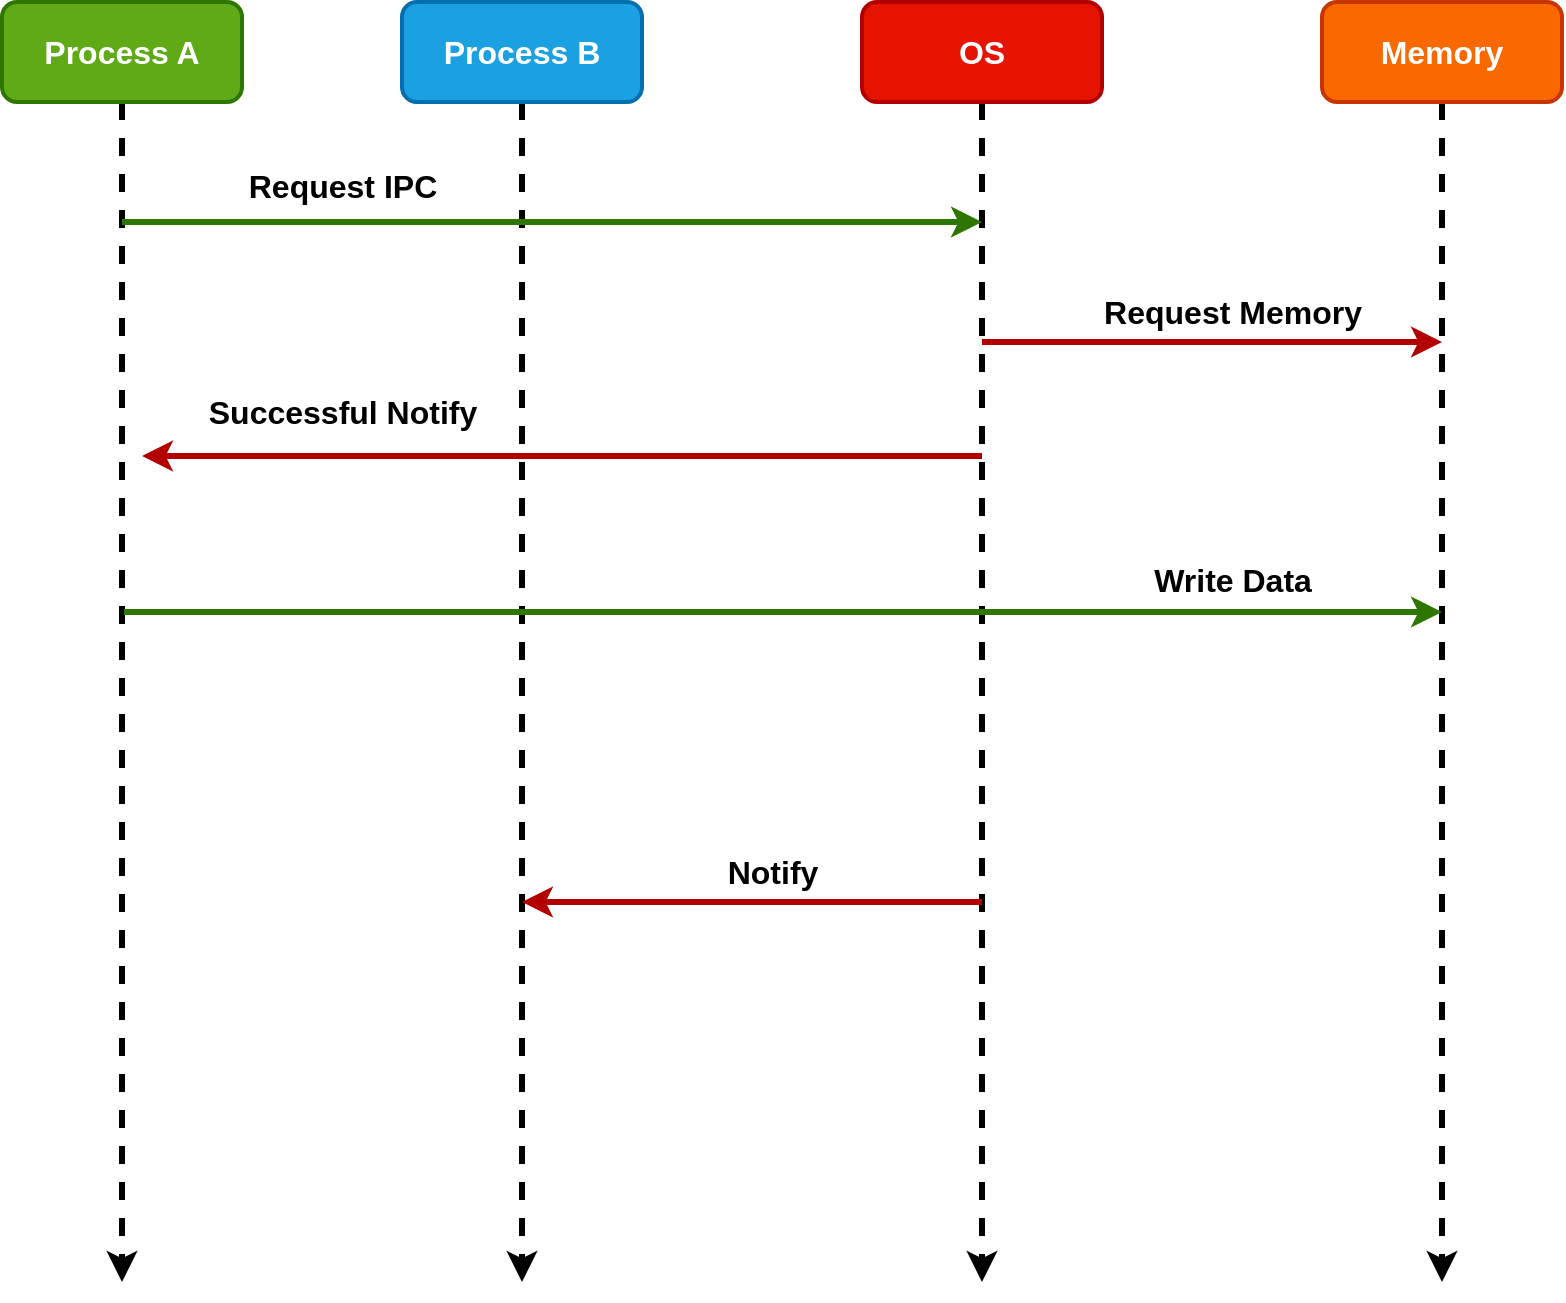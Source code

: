 <mxfile version="20.2.1" type="github">
  <diagram name="Page-1" id="74e2e168-ea6b-b213-b513-2b3c1d86103e">
    <mxGraphModel dx="1175" dy="798" grid="1" gridSize="10" guides="1" tooltips="1" connect="1" arrows="1" fold="1" page="1" pageScale="1" pageWidth="1100" pageHeight="850" background="none" math="0" shadow="0">
      <root>
        <mxCell id="0" />
        <mxCell id="1" parent="0" />
        <mxCell id="R8XW2edu5AEeeAmSSgoU-8" style="edgeStyle=orthogonalEdgeStyle;rounded=0;orthogonalLoop=1;jettySize=auto;html=1;fontSize=16;fontColor=#FFFFFF;strokeWidth=3;dashed=1;" edge="1" parent="1" source="R8XW2edu5AEeeAmSSgoU-2">
          <mxGeometry relative="1" as="geometry">
            <mxPoint x="160" y="800" as="targetPoint" />
          </mxGeometry>
        </mxCell>
        <mxCell id="R8XW2edu5AEeeAmSSgoU-2" value="&lt;font style=&quot;font-size: 16px;&quot;&gt;&lt;b&gt;Process A&lt;/b&gt;&lt;/font&gt;" style="rounded=1;whiteSpace=wrap;html=1;fillColor=#60a917;fontColor=#ffffff;strokeColor=#2D7600;strokeWidth=2;" vertex="1" parent="1">
          <mxGeometry x="100" y="160" width="120" height="50" as="geometry" />
        </mxCell>
        <mxCell id="R8XW2edu5AEeeAmSSgoU-10" style="edgeStyle=orthogonalEdgeStyle;rounded=0;orthogonalLoop=1;jettySize=auto;html=1;fontSize=16;fontColor=#FFFFFF;strokeWidth=3;dashed=1;" edge="1" parent="1" source="R8XW2edu5AEeeAmSSgoU-3">
          <mxGeometry relative="1" as="geometry">
            <mxPoint x="590" y="800" as="targetPoint" />
          </mxGeometry>
        </mxCell>
        <mxCell id="R8XW2edu5AEeeAmSSgoU-3" value="&lt;span style=&quot;font-size: 16px;&quot;&gt;&lt;span&gt;OS&lt;/span&gt;&lt;/span&gt;" style="rounded=1;whiteSpace=wrap;html=1;fillColor=#e51400;fontColor=#ffffff;strokeColor=#B20000;strokeWidth=2;fontStyle=1" vertex="1" parent="1">
          <mxGeometry x="530" y="160" width="120" height="50" as="geometry" />
        </mxCell>
        <mxCell id="R8XW2edu5AEeeAmSSgoU-11" style="edgeStyle=orthogonalEdgeStyle;rounded=0;orthogonalLoop=1;jettySize=auto;html=1;fontSize=16;fontColor=#FFFFFF;strokeWidth=3;dashed=1;" edge="1" parent="1" source="R8XW2edu5AEeeAmSSgoU-5">
          <mxGeometry relative="1" as="geometry">
            <mxPoint x="820" y="800" as="targetPoint" />
          </mxGeometry>
        </mxCell>
        <mxCell id="R8XW2edu5AEeeAmSSgoU-5" value="&lt;span style=&quot;font-size: 16px;&quot;&gt;&lt;font color=&quot;#ffffff&quot;&gt;Memory&lt;/font&gt;&lt;/span&gt;" style="rounded=1;whiteSpace=wrap;html=1;fillColor=#fa6800;fontColor=#000000;strokeColor=#C73500;strokeWidth=2;fontStyle=1" vertex="1" parent="1">
          <mxGeometry x="760" y="160" width="120" height="50" as="geometry" />
        </mxCell>
        <mxCell id="R8XW2edu5AEeeAmSSgoU-9" style="edgeStyle=orthogonalEdgeStyle;rounded=0;orthogonalLoop=1;jettySize=auto;html=1;fontSize=16;fontColor=#FFFFFF;strokeWidth=3;dashed=1;" edge="1" parent="1" source="R8XW2edu5AEeeAmSSgoU-7">
          <mxGeometry relative="1" as="geometry">
            <mxPoint x="360" y="800" as="targetPoint" />
          </mxGeometry>
        </mxCell>
        <mxCell id="R8XW2edu5AEeeAmSSgoU-7" value="&lt;font style=&quot;font-size: 16px;&quot;&gt;&lt;b&gt;Process B&lt;/b&gt;&lt;/font&gt;" style="rounded=1;whiteSpace=wrap;html=1;fillColor=#1ba1e2;fontColor=#ffffff;strokeColor=#006EAF;strokeWidth=2;" vertex="1" parent="1">
          <mxGeometry x="300" y="160" width="120" height="50" as="geometry" />
        </mxCell>
        <mxCell id="R8XW2edu5AEeeAmSSgoU-13" value="" style="endArrow=classic;html=1;rounded=0;fontSize=16;fontColor=#FFFFFF;strokeWidth=3;fillColor=#60a917;strokeColor=#2D7600;" edge="1" parent="1">
          <mxGeometry width="50" height="50" relative="1" as="geometry">
            <mxPoint x="160" y="270" as="sourcePoint" />
            <mxPoint x="590" y="270" as="targetPoint" />
          </mxGeometry>
        </mxCell>
        <mxCell id="R8XW2edu5AEeeAmSSgoU-15" value="&lt;font color=&quot;#000000&quot;&gt;&lt;b&gt;Request IPC&lt;/b&gt;&lt;/font&gt;" style="text;html=1;align=center;verticalAlign=middle;resizable=0;points=[];autosize=1;strokeColor=none;fillColor=none;fontSize=16;fontColor=#FFFFFF;" vertex="1" parent="1">
          <mxGeometry x="210" y="237" width="120" height="30" as="geometry" />
        </mxCell>
        <mxCell id="R8XW2edu5AEeeAmSSgoU-16" value="" style="endArrow=classic;html=1;rounded=0;fontSize=16;fontColor=#000000;strokeWidth=3;fillColor=#e51400;strokeColor=#B20000;" edge="1" parent="1">
          <mxGeometry width="50" height="50" relative="1" as="geometry">
            <mxPoint x="590" y="330" as="sourcePoint" />
            <mxPoint x="820" y="330" as="targetPoint" />
          </mxGeometry>
        </mxCell>
        <mxCell id="R8XW2edu5AEeeAmSSgoU-19" value="&lt;b&gt;Request Memory&lt;/b&gt;" style="text;html=1;align=center;verticalAlign=middle;resizable=0;points=[];autosize=1;strokeColor=none;fillColor=none;fontSize=16;fontColor=#000000;" vertex="1" parent="1">
          <mxGeometry x="640" y="300" width="150" height="30" as="geometry" />
        </mxCell>
        <mxCell id="R8XW2edu5AEeeAmSSgoU-21" value="" style="endArrow=classic;html=1;rounded=0;fontSize=16;fontColor=#000000;strokeWidth=3;fillColor=#e51400;strokeColor=#B20000;" edge="1" parent="1">
          <mxGeometry width="50" height="50" relative="1" as="geometry">
            <mxPoint x="590" y="387" as="sourcePoint" />
            <mxPoint x="170" y="387" as="targetPoint" />
          </mxGeometry>
        </mxCell>
        <mxCell id="R8XW2edu5AEeeAmSSgoU-22" value="&lt;b&gt;Successful Notify&lt;/b&gt;" style="text;html=1;align=center;verticalAlign=middle;resizable=0;points=[];autosize=1;strokeColor=none;fillColor=none;fontSize=16;fontColor=#000000;" vertex="1" parent="1">
          <mxGeometry x="190" y="350" width="160" height="30" as="geometry" />
        </mxCell>
        <mxCell id="R8XW2edu5AEeeAmSSgoU-23" value="" style="endArrow=classic;html=1;rounded=0;fontSize=16;fontColor=#000000;strokeWidth=3;fillColor=#60a917;strokeColor=#2D7600;" edge="1" parent="1">
          <mxGeometry width="50" height="50" relative="1" as="geometry">
            <mxPoint x="161" y="465" as="sourcePoint" />
            <mxPoint x="820" y="465" as="targetPoint" />
          </mxGeometry>
        </mxCell>
        <mxCell id="R8XW2edu5AEeeAmSSgoU-25" value="&lt;b&gt;Write Data&lt;/b&gt;" style="text;html=1;align=center;verticalAlign=middle;resizable=0;points=[];autosize=1;strokeColor=none;fillColor=none;fontSize=16;fontColor=#000000;" vertex="1" parent="1">
          <mxGeometry x="665" y="434" width="100" height="30" as="geometry" />
        </mxCell>
        <mxCell id="R8XW2edu5AEeeAmSSgoU-28" value="" style="endArrow=classic;html=1;rounded=0;fontSize=16;fontColor=#000000;strokeWidth=3;fillColor=#e51400;strokeColor=#B20000;" edge="1" parent="1">
          <mxGeometry width="50" height="50" relative="1" as="geometry">
            <mxPoint x="590" y="610" as="sourcePoint" />
            <mxPoint x="360" y="610" as="targetPoint" />
          </mxGeometry>
        </mxCell>
        <mxCell id="R8XW2edu5AEeeAmSSgoU-29" value="&lt;b&gt;Notify&lt;/b&gt;" style="text;html=1;align=center;verticalAlign=middle;resizable=0;points=[];autosize=1;strokeColor=none;fillColor=none;fontSize=16;fontColor=#000000;" vertex="1" parent="1">
          <mxGeometry x="450" y="580" width="70" height="30" as="geometry" />
        </mxCell>
      </root>
    </mxGraphModel>
  </diagram>
</mxfile>
